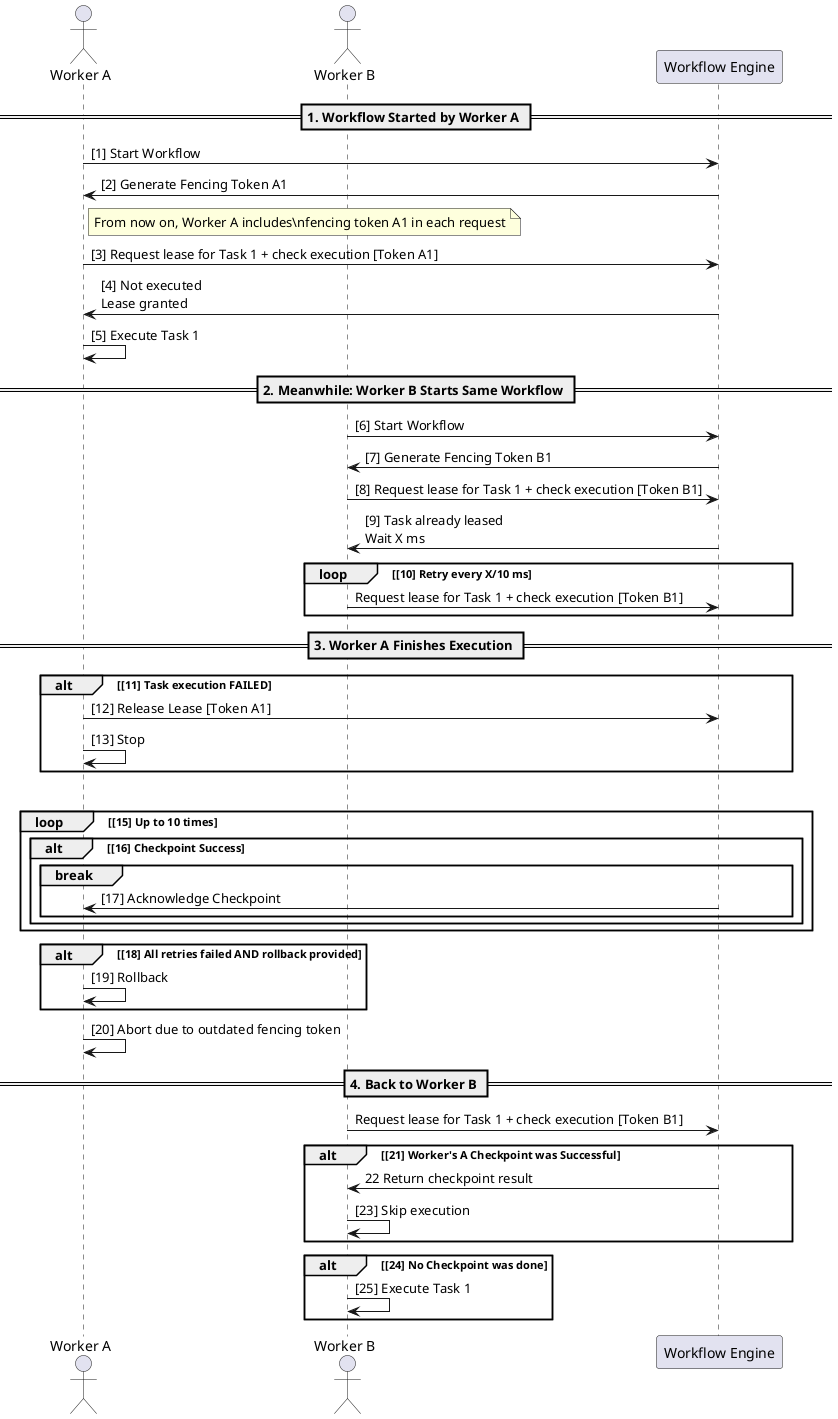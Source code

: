 @startuml
actor "Worker A" as A
actor "Worker B" as B
participant "Workflow Engine" as E

== 1. Workflow Started by Worker A ==
A -> E : [1] Start Workflow
E -> A : [2] Generate Fencing Token A1

note right of A
From now on, Worker A includes\nfencing token A1 in each request
end note

A -> E : [3] Request lease for Task 1 + check execution [Token A1]
E -> A : [4] Not executed\nLease granted

A -> A : [5] Execute Task 1

== 2. Meanwhile: Worker B Starts Same Workflow ==
B -> E : [6] Start Workflow
E -> B : [7] Generate Fencing Token B1

B -> E : [8] Request lease for Task 1 + check execution [Token B1]
E -> B : [9] Task already leased\nWait X ms

loop [10] Retry every X/10 ms
    B -> E : Request lease for Task 1 + check execution [Token B1]
end

== 3. Worker A Finishes Execution ==
alt [11] Task execution FAILED
    A -> E : [12] Release Lease [Token A1]
    A -> A : [13] Stop
end

alt [14] Task execution SUCCEEDED
    loop [15] Up to 10 times
        alt [16] Checkpoint Success
        break
            E -> A : [17] Acknowledge Checkpoint
        end
    end

end
    alt [18] All retries failed AND rollback provided
        A -> A : [19] Rollback
    end
  A -> A : [20] Abort due to outdated fencing token

== 4. Back to Worker B ==
B -> E : Request lease for Task 1 + check execution [Token B1]
alt [21] Worker's A Checkpoint was Successful
    E -> B : 22 Return checkpoint result
    B -> B : [23] Skip execution
end
alt [24] No Checkpoint was done
    B -> B : [25] Execute Task 1
end
@enduml

